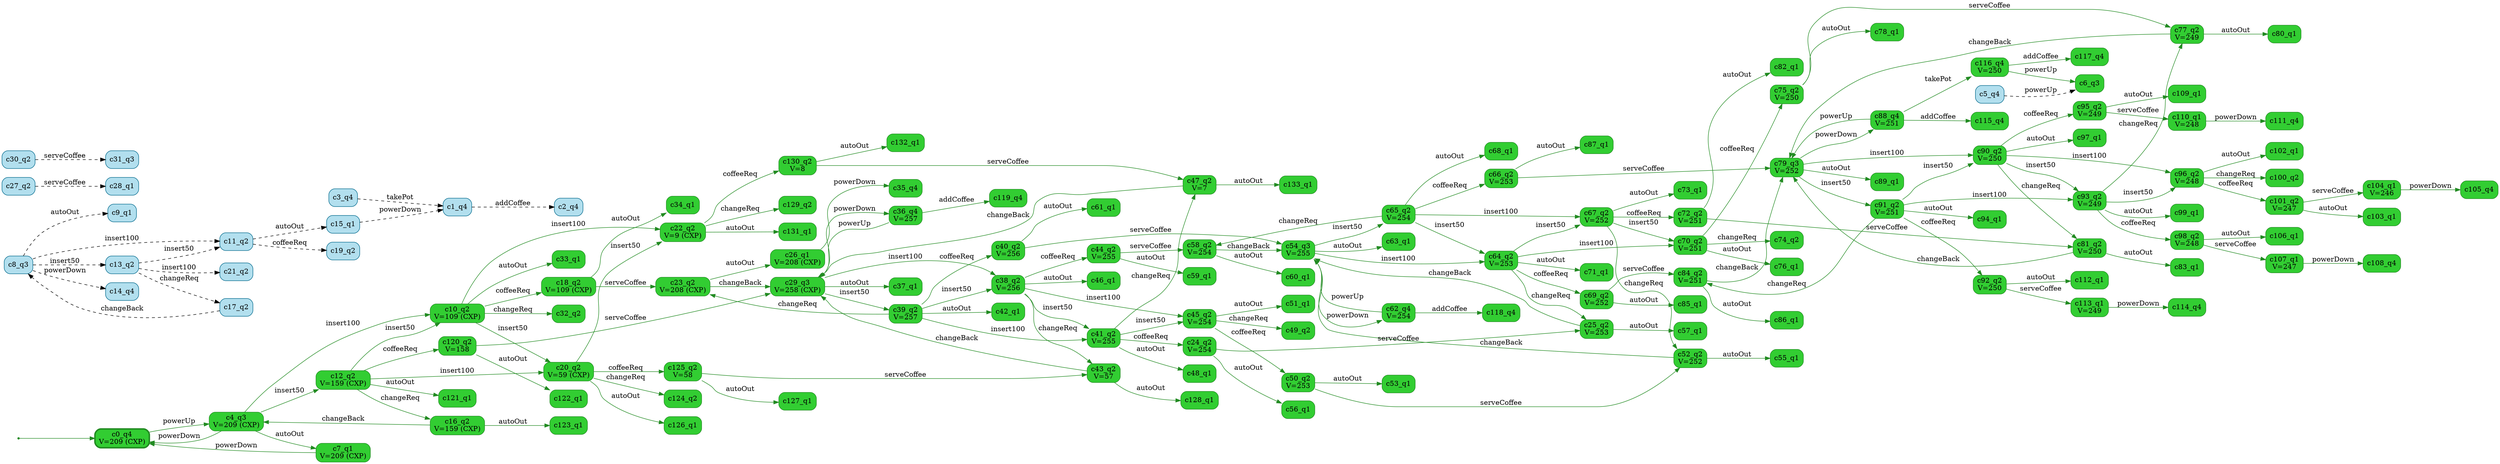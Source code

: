 digraph g {

	rankdir="LR"

	__invisible__[shape="point", color="forestgreen"]
	c0_q4[label="c0_q4\nV=209 (CXP)", shape="box", style="rounded, filled", color="forestgreen", fillcolor="limegreen", penwidth=3] // Initial
	c4_q3[label="c4_q3\nV=209 (CXP)", shape="box", style="rounded, filled", color="forestgreen", fillcolor="limegreen"]
	c7_q1[label="c7_q1\nV=209 (CXP)", shape="box", style="rounded, filled", color="forestgreen", fillcolor="limegreen"]
	c10_q2[label="c10_q2\nV=109 (CXP)", shape="box", style="rounded, filled", color="forestgreen", fillcolor="limegreen"]
	c18_q2[label="c18_q2\nV=109 (CXP)", shape="box", style="rounded, filled", color="forestgreen", fillcolor="limegreen"]
	c23_q2[label="c23_q2\nV=208 (CXP)", shape="box", style="rounded, filled", color="forestgreen", fillcolor="limegreen"]
	c26_q1[label="c26_q1\nV=208 (CXP)", shape="box", style="rounded, filled", color="forestgreen", fillcolor="limegreen"]
	c35_q4[label="c35_q4", shape="box", style="rounded, filled", color="forestgreen", fillcolor="limegreen"]
	c29_q3[label="c29_q3\nV=258 (CXP)", shape="box", style="rounded, filled", color="forestgreen", fillcolor="limegreen"]
	c36_q4[label="c36_q4\nV=257", shape="box", style="rounded, filled", color="forestgreen", fillcolor="limegreen"]
	c119_q4[label="c119_q4", shape="box", style="rounded, filled", color="forestgreen", fillcolor="limegreen"]
	c37_q1[label="c37_q1", shape="box", style="rounded, filled", color="forestgreen", fillcolor="limegreen"]
	c38_q2[label="c38_q2\nV=256", shape="box", style="rounded, filled", color="forestgreen", fillcolor="limegreen"]
	c43_q2[label="c43_q2\nV=57", shape="box", style="rounded, filled", color="forestgreen", fillcolor="limegreen"]
	c128_q1[label="c128_q1", shape="box", style="rounded, filled", color="forestgreen", fillcolor="limegreen"]
	c44_q2[label="c44_q2\nV=255", shape="box", style="rounded, filled", color="forestgreen", fillcolor="limegreen"]
	c58_q2[label="c58_q2\nV=254", shape="box", style="rounded, filled", color="forestgreen", fillcolor="limegreen"]
	c54_q3[label="c54_q3\nV=255", shape="box", style="rounded, filled", color="forestgreen", fillcolor="limegreen"]
	c62_q4[label="c62_q4\nV=254", shape="box", style="rounded, filled", color="forestgreen", fillcolor="limegreen"]
	c118_q4[label="c118_q4", shape="box", style="rounded, filled", color="forestgreen", fillcolor="limegreen"]
	c63_q1[label="c63_q1", shape="box", style="rounded, filled", color="forestgreen", fillcolor="limegreen"]
	c64_q2[label="c64_q2\nV=253", shape="box", style="rounded, filled", color="forestgreen", fillcolor="limegreen"]
	c25_q2[label="c25_q2\nV=253", shape="box", style="rounded, filled", color="forestgreen", fillcolor="limegreen"]
	c57_q1[label="c57_q1", shape="box", style="rounded, filled", color="forestgreen", fillcolor="limegreen"]
	c69_q2[label="c69_q2\nV=252", shape="box", style="rounded, filled", color="forestgreen", fillcolor="limegreen"]
	c84_q2[label="c84_q2\nV=251", shape="box", style="rounded, filled", color="forestgreen", fillcolor="limegreen"]
	c79_q3[label="c79_q3\nV=252", shape="box", style="rounded, filled", color="forestgreen", fillcolor="limegreen"]
	c88_q4[label="c88_q4\nV=251", shape="box", style="rounded, filled", color="forestgreen", fillcolor="limegreen"]
	c115_q4[label="c115_q4", shape="box", style="rounded, filled", color="forestgreen", fillcolor="limegreen"]
	c116_q4[label="c116_q4\nV=250", shape="box", style="rounded, filled", color="forestgreen", fillcolor="limegreen"]
	c117_q4[label="c117_q4", shape="box", style="rounded, filled", color="forestgreen", fillcolor="limegreen"]
	c6_q3[label="c6_q3", shape="box", style="rounded, filled", color="forestgreen", fillcolor="limegreen"]
	c89_q1[label="c89_q1", shape="box", style="rounded, filled", color="forestgreen", fillcolor="limegreen"]
	c90_q2[label="c90_q2\nV=250", shape="box", style="rounded, filled", color="forestgreen", fillcolor="limegreen"]
	c81_q2[label="c81_q2\nV=250", shape="box", style="rounded, filled", color="forestgreen", fillcolor="limegreen"]
	c83_q1[label="c83_q1", shape="box", style="rounded, filled", color="forestgreen", fillcolor="limegreen"]
	c95_q2[label="c95_q2\nV=249", shape="box", style="rounded, filled", color="forestgreen", fillcolor="limegreen"]
	c109_q1[label="c109_q1", shape="box", style="rounded, filled", color="forestgreen", fillcolor="limegreen"]
	c110_q1[label="c110_q1\nV=248", shape="box", style="rounded, filled", color="forestgreen", fillcolor="limegreen"]
	c111_q4[label="c111_q4", shape="box", style="rounded, filled", color="forestgreen", fillcolor="limegreen"]
	c96_q2[label="c96_q2\nV=248", shape="box", style="rounded, filled", color="forestgreen", fillcolor="limegreen"]
	c100_q2[label="c100_q2", shape="box", style="rounded, filled", color="forestgreen", fillcolor="limegreen"]
	c101_q2[label="c101_q2\nV=247", shape="box", style="rounded, filled", color="forestgreen", fillcolor="limegreen"]
	c103_q1[label="c103_q1", shape="box", style="rounded, filled", color="forestgreen", fillcolor="limegreen"]
	c104_q1[label="c104_q1\nV=246", shape="box", style="rounded, filled", color="forestgreen", fillcolor="limegreen"]
	c105_q4[label="c105_q4", shape="box", style="rounded, filled", color="forestgreen", fillcolor="limegreen"]
	c102_q1[label="c102_q1", shape="box", style="rounded, filled", color="forestgreen", fillcolor="limegreen"]
	c93_q2[label="c93_q2\nV=249", shape="box", style="rounded, filled", color="forestgreen", fillcolor="limegreen"]
	c77_q2[label="c77_q2\nV=249", shape="box", style="rounded, filled", color="forestgreen", fillcolor="limegreen"]
	c80_q1[label="c80_q1", shape="box", style="rounded, filled", color="forestgreen", fillcolor="limegreen"]
	c98_q2[label="c98_q2\nV=248", shape="box", style="rounded, filled", color="forestgreen", fillcolor="limegreen"]
	c106_q1[label="c106_q1", shape="box", style="rounded, filled", color="forestgreen", fillcolor="limegreen"]
	c107_q1[label="c107_q1\nV=247", shape="box", style="rounded, filled", color="forestgreen", fillcolor="limegreen"]
	c108_q4[label="c108_q4", shape="box", style="rounded, filled", color="forestgreen", fillcolor="limegreen"]
	c99_q1[label="c99_q1", shape="box", style="rounded, filled", color="forestgreen", fillcolor="limegreen"]
	c97_q1[label="c97_q1", shape="box", style="rounded, filled", color="forestgreen", fillcolor="limegreen"]
	c91_q2[label="c91_q2\nV=251", shape="box", style="rounded, filled", color="forestgreen", fillcolor="limegreen"]
	c92_q2[label="c92_q2\nV=250", shape="box", style="rounded, filled", color="forestgreen", fillcolor="limegreen"]
	c112_q1[label="c112_q1", shape="box", style="rounded, filled", color="forestgreen", fillcolor="limegreen"]
	c113_q1[label="c113_q1\nV=249", shape="box", style="rounded, filled", color="forestgreen", fillcolor="limegreen"]
	c114_q4[label="c114_q4", shape="box", style="rounded, filled", color="forestgreen", fillcolor="limegreen"]
	c94_q1[label="c94_q1", shape="box", style="rounded, filled", color="forestgreen", fillcolor="limegreen"]
	c86_q1[label="c86_q1", shape="box", style="rounded, filled", color="forestgreen", fillcolor="limegreen"]
	c85_q1[label="c85_q1", shape="box", style="rounded, filled", color="forestgreen", fillcolor="limegreen"]
	c70_q2[label="c70_q2\nV=251", shape="box", style="rounded, filled", color="forestgreen", fillcolor="limegreen"]
	c74_q2[label="c74_q2", shape="box", style="rounded, filled", color="forestgreen", fillcolor="limegreen"]
	c75_q2[label="c75_q2\nV=250", shape="box", style="rounded, filled", color="forestgreen", fillcolor="limegreen"]
	c78_q1[label="c78_q1", shape="box", style="rounded, filled", color="forestgreen", fillcolor="limegreen"]
	c76_q1[label="c76_q1", shape="box", style="rounded, filled", color="forestgreen", fillcolor="limegreen"]
	c67_q2[label="c67_q2\nV=252", shape="box", style="rounded, filled", color="forestgreen", fillcolor="limegreen"]
	c52_q2[label="c52_q2\nV=252", shape="box", style="rounded, filled", color="forestgreen", fillcolor="limegreen"]
	c55_q1[label="c55_q1", shape="box", style="rounded, filled", color="forestgreen", fillcolor="limegreen"]
	c72_q2[label="c72_q2\nV=251", shape="box", style="rounded, filled", color="forestgreen", fillcolor="limegreen"]
	c82_q1[label="c82_q1", shape="box", style="rounded, filled", color="forestgreen", fillcolor="limegreen"]
	c73_q1[label="c73_q1", shape="box", style="rounded, filled", color="forestgreen", fillcolor="limegreen"]
	c71_q1[label="c71_q1", shape="box", style="rounded, filled", color="forestgreen", fillcolor="limegreen"]
	c65_q2[label="c65_q2\nV=254", shape="box", style="rounded, filled", color="forestgreen", fillcolor="limegreen"]
	c66_q2[label="c66_q2\nV=253", shape="box", style="rounded, filled", color="forestgreen", fillcolor="limegreen"]
	c87_q1[label="c87_q1", shape="box", style="rounded, filled", color="forestgreen", fillcolor="limegreen"]
	c68_q1[label="c68_q1", shape="box", style="rounded, filled", color="forestgreen", fillcolor="limegreen"]
	c60_q1[label="c60_q1", shape="box", style="rounded, filled", color="forestgreen", fillcolor="limegreen"]
	c59_q1[label="c59_q1", shape="box", style="rounded, filled", color="forestgreen", fillcolor="limegreen"]
	c45_q2[label="c45_q2\nV=254", shape="box", style="rounded, filled", color="forestgreen", fillcolor="limegreen"]
	c49_q2[label="c49_q2", shape="box", style="rounded, filled", color="forestgreen", fillcolor="limegreen"]
	c50_q2[label="c50_q2\nV=253", shape="box", style="rounded, filled", color="forestgreen", fillcolor="limegreen"]
	c53_q1[label="c53_q1", shape="box", style="rounded, filled", color="forestgreen", fillcolor="limegreen"]
	c51_q1[label="c51_q1", shape="box", style="rounded, filled", color="forestgreen", fillcolor="limegreen"]
	c41_q2[label="c41_q2\nV=255", shape="box", style="rounded, filled", color="forestgreen", fillcolor="limegreen"]
	c47_q2[label="c47_q2\nV=7", shape="box", style="rounded, filled", color="forestgreen", fillcolor="limegreen"]
	c133_q1[label="c133_q1", shape="box", style="rounded, filled", color="forestgreen", fillcolor="limegreen"]
	c24_q2[label="c24_q2\nV=254", shape="box", style="rounded, filled", color="forestgreen", fillcolor="limegreen"]
	c56_q1[label="c56_q1", shape="box", style="rounded, filled", color="forestgreen", fillcolor="limegreen"]
	c48_q1[label="c48_q1", shape="box", style="rounded, filled", color="forestgreen", fillcolor="limegreen"]
	c46_q1[label="c46_q1", shape="box", style="rounded, filled", color="forestgreen", fillcolor="limegreen"]
	c39_q2[label="c39_q2\nV=257", shape="box", style="rounded, filled", color="forestgreen", fillcolor="limegreen"]
	c40_q2[label="c40_q2\nV=256", shape="box", style="rounded, filled", color="forestgreen", fillcolor="limegreen"]
	c61_q1[label="c61_q1", shape="box", style="rounded, filled", color="forestgreen", fillcolor="limegreen"]
	c42_q1[label="c42_q1", shape="box", style="rounded, filled", color="forestgreen", fillcolor="limegreen"]
	c34_q1[label="c34_q1", shape="box", style="rounded, filled", color="forestgreen", fillcolor="limegreen"]
	c32_q2[label="c32_q2", shape="box", style="rounded, filled", color="forestgreen", fillcolor="limegreen"]
	c22_q2[label="c22_q2\nV=9 (CXP)", shape="box", style="rounded, filled", color="forestgreen", fillcolor="limegreen"]
	c129_q2[label="c129_q2", shape="box", style="rounded, filled", color="forestgreen", fillcolor="limegreen"]
	c130_q2[label="c130_q2\nV=8", shape="box", style="rounded, filled", color="forestgreen", fillcolor="limegreen"]
	c132_q1[label="c132_q1", shape="box", style="rounded, filled", color="forestgreen", fillcolor="limegreen"]
	c131_q1[label="c131_q1", shape="box", style="rounded, filled", color="forestgreen", fillcolor="limegreen"]
	c20_q2[label="c20_q2\nV=59 (CXP)", shape="box", style="rounded, filled", color="forestgreen", fillcolor="limegreen"]
	c124_q2[label="c124_q2", shape="box", style="rounded, filled", color="forestgreen", fillcolor="limegreen"]
	c125_q2[label="c125_q2\nV=58", shape="box", style="rounded, filled", color="forestgreen", fillcolor="limegreen"]
	c127_q1[label="c127_q1", shape="box", style="rounded, filled", color="forestgreen", fillcolor="limegreen"]
	c126_q1[label="c126_q1", shape="box", style="rounded, filled", color="forestgreen", fillcolor="limegreen"]
	c33_q1[label="c33_q1", shape="box", style="rounded, filled", color="forestgreen", fillcolor="limegreen"]
	c12_q2[label="c12_q2\nV=159 (CXP)", shape="box", style="rounded, filled", color="forestgreen", fillcolor="limegreen"]
	c16_q2[label="c16_q2\nV=159 (CXP)", shape="box", style="rounded, filled", color="forestgreen", fillcolor="limegreen"]
	c123_q1[label="c123_q1", shape="box", style="rounded, filled", color="forestgreen", fillcolor="limegreen"]
	c120_q2[label="c120_q2\nV=158", shape="box", style="rounded, filled", color="forestgreen", fillcolor="limegreen"]
	c122_q1[label="c122_q1", shape="box", style="rounded, filled", color="forestgreen", fillcolor="limegreen"]
	c121_q1[label="c121_q1", shape="box", style="rounded, filled", color="forestgreen", fillcolor="limegreen"]
	c1_q4[label="c1_q4", shape="box", style="rounded, filled", color="deepskyblue4", fillcolor="lightblue2"]
	c2_q4[label="c2_q4", shape="box", style="rounded, filled", color="deepskyblue4", fillcolor="lightblue2"]
	c3_q4[label="c3_q4", shape="box", style="rounded, filled", color="deepskyblue4", fillcolor="lightblue2"]
	c5_q4[label="c5_q4", shape="box", style="rounded, filled", color="deepskyblue4", fillcolor="lightblue2"]
	c8_q3[label="c8_q3", shape="box", style="rounded, filled", color="deepskyblue4", fillcolor="lightblue2"]
	c9_q1[label="c9_q1", shape="box", style="rounded, filled", color="deepskyblue4", fillcolor="lightblue2"]
	c11_q2[label="c11_q2", shape="box", style="rounded, filled", color="deepskyblue4", fillcolor="lightblue2"]
	c13_q2[label="c13_q2", shape="box", style="rounded, filled", color="deepskyblue4", fillcolor="lightblue2"]
	c14_q4[label="c14_q4", shape="box", style="rounded, filled", color="deepskyblue4", fillcolor="lightblue2"]
	c15_q1[label="c15_q1", shape="box", style="rounded, filled", color="deepskyblue4", fillcolor="lightblue2"]
	c17_q2[label="c17_q2", shape="box", style="rounded, filled", color="deepskyblue4", fillcolor="lightblue2"]
	c19_q2[label="c19_q2", shape="box", style="rounded, filled", color="deepskyblue4", fillcolor="lightblue2"]
	c21_q2[label="c21_q2", shape="box", style="rounded, filled", color="deepskyblue4", fillcolor="lightblue2"]
	c27_q2[label="c27_q2", shape="box", style="rounded, filled", color="deepskyblue4", fillcolor="lightblue2"]
	c28_q1[label="c28_q1", shape="box", style="rounded, filled", color="deepskyblue4", fillcolor="lightblue2"]
	c30_q2[label="c30_q2", shape="box", style="rounded, filled", color="deepskyblue4", fillcolor="lightblue2"]
	c31_q3[label="c31_q3", shape="box", style="rounded, filled", color="deepskyblue4", fillcolor="lightblue2"]

	__invisible__ -> c0_q4[color="forestgreen"]
	c0_q4 -> c4_q3[label="powerUp", color="forestgreen"]
	c4_q3 -> c7_q1[label="autoOut", color="forestgreen"]
	c7_q1 -> c0_q4[label="powerDown", color="forestgreen"]
	c4_q3 -> c10_q2[label="insert100", color="forestgreen"]
	c10_q2 -> c18_q2[label="coffeeReq", color="forestgreen"]
	c18_q2 -> c23_q2[label="serveCoffee", color="forestgreen"]
	c23_q2 -> c26_q1[label="autoOut", color="forestgreen"]
	c26_q1 -> c35_q4[label="powerDown", color="forestgreen"]
	c23_q2 -> c29_q3[label="changeBack", color="forestgreen"]
	c29_q3 -> c36_q4[label="powerDown", color="forestgreen"]
	c36_q4 -> c119_q4[label="addCoffee", color="forestgreen"]
	c36_q4 -> c29_q3[label="powerUp", color="forestgreen"]
	c29_q3 -> c37_q1[label="autoOut", color="forestgreen"]
	c29_q3 -> c38_q2[label="insert100", color="forestgreen"]
	c38_q2 -> c43_q2[label="changeReq", color="forestgreen"]
	c43_q2 -> c29_q3[label="changeBack", color="forestgreen"]
	c43_q2 -> c128_q1[label="autoOut", color="forestgreen"]
	c38_q2 -> c44_q2[label="coffeeReq", color="forestgreen"]
	c44_q2 -> c58_q2[label="serveCoffee", color="forestgreen"]
	c58_q2 -> c54_q3[label="changeBack", color="forestgreen"]
	c54_q3 -> c62_q4[label="powerDown", color="forestgreen"]
	c62_q4 -> c118_q4[label="addCoffee", color="forestgreen"]
	c62_q4 -> c54_q3[label="powerUp", color="forestgreen"]
	c54_q3 -> c63_q1[label="autoOut", color="forestgreen"]
	c54_q3 -> c64_q2[label="insert100", color="forestgreen"]
	c64_q2 -> c25_q2[label="changeReq", color="forestgreen"]
	c25_q2 -> c54_q3[label="changeBack", color="forestgreen"]
	c25_q2 -> c57_q1[label="autoOut", color="forestgreen"]
	c64_q2 -> c69_q2[label="coffeeReq", color="forestgreen"]
	c69_q2 -> c84_q2[label="serveCoffee", color="forestgreen"]
	c84_q2 -> c79_q3[label="changeBack", color="forestgreen"]
	c79_q3 -> c88_q4[label="powerDown", color="forestgreen"]
	c88_q4 -> c115_q4[label="addCoffee", color="forestgreen"]
	c88_q4 -> c116_q4[label="takePot", color="forestgreen"]
	c116_q4 -> c117_q4[label="addCoffee", color="forestgreen"]
	c116_q4 -> c6_q3[label="powerUp", color="forestgreen"]
	c88_q4 -> c79_q3[label="powerUp", color="forestgreen"]
	c79_q3 -> c89_q1[label="autoOut", color="forestgreen"]
	c79_q3 -> c90_q2[label="insert100", color="forestgreen"]
	c90_q2 -> c81_q2[label="changeReq", color="forestgreen"]
	c81_q2 -> c79_q3[label="changeBack", color="forestgreen"]
	c81_q2 -> c83_q1[label="autoOut", color="forestgreen"]
	c90_q2 -> c95_q2[label="coffeeReq", color="forestgreen"]
	c95_q2 -> c109_q1[label="autoOut", color="forestgreen"]
	c95_q2 -> c110_q1[label="serveCoffee", color="forestgreen"]
	c110_q1 -> c111_q4[label="powerDown", color="forestgreen"]
	c90_q2 -> c96_q2[label="insert100", color="forestgreen"]
	c96_q2 -> c100_q2[label="changeReq", color="forestgreen"]
	c96_q2 -> c101_q2[label="coffeeReq", color="forestgreen"]
	c101_q2 -> c103_q1[label="autoOut", color="forestgreen"]
	c101_q2 -> c104_q1[label="serveCoffee", color="forestgreen"]
	c104_q1 -> c105_q4[label="powerDown", color="forestgreen"]
	c96_q2 -> c102_q1[label="autoOut", color="forestgreen"]
	c90_q2 -> c93_q2[label="insert50", color="forestgreen"]
	c93_q2 -> c77_q2[label="changeReq", color="forestgreen"]
	c77_q2 -> c79_q3[label="changeBack", color="forestgreen"]
	c77_q2 -> c80_q1[label="autoOut", color="forestgreen"]
	c93_q2 -> c98_q2[label="coffeeReq", color="forestgreen"]
	c98_q2 -> c106_q1[label="autoOut", color="forestgreen"]
	c98_q2 -> c107_q1[label="serveCoffee", color="forestgreen"]
	c107_q1 -> c108_q4[label="powerDown", color="forestgreen"]
	c93_q2 -> c96_q2[label="insert50", color="forestgreen"]
	c93_q2 -> c99_q1[label="autoOut", color="forestgreen"]
	c90_q2 -> c97_q1[label="autoOut", color="forestgreen"]
	c79_q3 -> c91_q2[label="insert50", color="forestgreen"]
	c91_q2 -> c84_q2[label="changeReq", color="forestgreen"]
	c91_q2 -> c92_q2[label="coffeeReq", color="forestgreen"]
	c92_q2 -> c112_q1[label="autoOut", color="forestgreen"]
	c92_q2 -> c113_q1[label="serveCoffee", color="forestgreen"]
	c113_q1 -> c114_q4[label="powerDown", color="forestgreen"]
	c91_q2 -> c93_q2[label="insert100", color="forestgreen"]
	c91_q2 -> c90_q2[label="insert50", color="forestgreen"]
	c91_q2 -> c94_q1[label="autoOut", color="forestgreen"]
	c84_q2 -> c86_q1[label="autoOut", color="forestgreen"]
	c69_q2 -> c85_q1[label="autoOut", color="forestgreen"]
	c64_q2 -> c70_q2[label="insert100", color="forestgreen"]
	c70_q2 -> c74_q2[label="changeReq", color="forestgreen"]
	c70_q2 -> c75_q2[label="coffeeReq", color="forestgreen"]
	c75_q2 -> c77_q2[label="serveCoffee", color="forestgreen"]
	c75_q2 -> c78_q1[label="autoOut", color="forestgreen"]
	c70_q2 -> c76_q1[label="autoOut", color="forestgreen"]
	c64_q2 -> c67_q2[label="insert50", color="forestgreen"]
	c67_q2 -> c52_q2[label="changeReq", color="forestgreen"]
	c52_q2 -> c54_q3[label="changeBack", color="forestgreen"]
	c52_q2 -> c55_q1[label="autoOut", color="forestgreen"]
	c67_q2 -> c72_q2[label="coffeeReq", color="forestgreen"]
	c72_q2 -> c81_q2[label="serveCoffee", color="forestgreen"]
	c72_q2 -> c82_q1[label="autoOut", color="forestgreen"]
	c67_q2 -> c70_q2[label="insert50", color="forestgreen"]
	c67_q2 -> c73_q1[label="autoOut", color="forestgreen"]
	c64_q2 -> c71_q1[label="autoOut", color="forestgreen"]
	c54_q3 -> c65_q2[label="insert50", color="forestgreen"]
	c65_q2 -> c58_q2[label="changeReq", color="forestgreen"]
	c65_q2 -> c66_q2[label="coffeeReq", color="forestgreen"]
	c66_q2 -> c79_q3[label="serveCoffee", color="forestgreen"]
	c66_q2 -> c87_q1[label="autoOut", color="forestgreen"]
	c65_q2 -> c67_q2[label="insert100", color="forestgreen"]
	c65_q2 -> c64_q2[label="insert50", color="forestgreen"]
	c65_q2 -> c68_q1[label="autoOut", color="forestgreen"]
	c58_q2 -> c60_q1[label="autoOut", color="forestgreen"]
	c44_q2 -> c59_q1[label="autoOut", color="forestgreen"]
	c38_q2 -> c45_q2[label="insert100", color="forestgreen"]
	c45_q2 -> c49_q2[label="changeReq", color="forestgreen"]
	c45_q2 -> c50_q2[label="coffeeReq", color="forestgreen"]
	c50_q2 -> c52_q2[label="serveCoffee", color="forestgreen"]
	c50_q2 -> c53_q1[label="autoOut", color="forestgreen"]
	c45_q2 -> c51_q1[label="autoOut", color="forestgreen"]
	c38_q2 -> c41_q2[label="insert50", color="forestgreen"]
	c41_q2 -> c47_q2[label="changeReq", color="forestgreen"]
	c47_q2 -> c29_q3[label="changeBack", color="forestgreen"]
	c47_q2 -> c133_q1[label="autoOut", color="forestgreen"]
	c41_q2 -> c24_q2[label="coffeeReq", color="forestgreen"]
	c24_q2 -> c25_q2[label="serveCoffee", color="forestgreen"]
	c24_q2 -> c56_q1[label="autoOut", color="forestgreen"]
	c41_q2 -> c45_q2[label="insert50", color="forestgreen"]
	c41_q2 -> c48_q1[label="autoOut", color="forestgreen"]
	c38_q2 -> c46_q1[label="autoOut", color="forestgreen"]
	c29_q3 -> c39_q2[label="insert50", color="forestgreen"]
	c39_q2 -> c23_q2[label="changeReq", color="forestgreen"]
	c39_q2 -> c40_q2[label="coffeeReq", color="forestgreen"]
	c40_q2 -> c54_q3[label="serveCoffee", color="forestgreen"]
	c40_q2 -> c61_q1[label="autoOut", color="forestgreen"]
	c39_q2 -> c41_q2[label="insert100", color="forestgreen"]
	c39_q2 -> c38_q2[label="insert50", color="forestgreen"]
	c39_q2 -> c42_q1[label="autoOut", color="forestgreen"]
	c18_q2 -> c34_q1[label="autoOut", color="forestgreen"]
	c10_q2 -> c32_q2[label="changeReq", color="forestgreen"]
	c10_q2 -> c22_q2[label="insert100", color="forestgreen"]
	c22_q2 -> c129_q2[label="changeReq", color="forestgreen"]
	c22_q2 -> c130_q2[label="coffeeReq", color="forestgreen"]
	c130_q2 -> c47_q2[label="serveCoffee", color="forestgreen"]
	c130_q2 -> c132_q1[label="autoOut", color="forestgreen"]
	c22_q2 -> c131_q1[label="autoOut", color="forestgreen"]
	c10_q2 -> c20_q2[label="insert50", color="forestgreen"]
	c20_q2 -> c22_q2[label="insert50", color="forestgreen"]
	c20_q2 -> c124_q2[label="changeReq", color="forestgreen"]
	c20_q2 -> c125_q2[label="coffeeReq", color="forestgreen"]
	c125_q2 -> c43_q2[label="serveCoffee", color="forestgreen"]
	c125_q2 -> c127_q1[label="autoOut", color="forestgreen"]
	c20_q2 -> c126_q1[label="autoOut", color="forestgreen"]
	c10_q2 -> c33_q1[label="autoOut", color="forestgreen"]
	c4_q3 -> c12_q2[label="insert50", color="forestgreen"]
	c12_q2 -> c16_q2[label="changeReq", color="forestgreen"]
	c16_q2 -> c4_q3[label="changeBack", color="forestgreen"]
	c16_q2 -> c123_q1[label="autoOut", color="forestgreen"]
	c12_q2 -> c20_q2[label="insert100", color="forestgreen"]
	c12_q2 -> c120_q2[label="coffeeReq", color="forestgreen"]
	c120_q2 -> c29_q3[label="serveCoffee", color="forestgreen"]
	c120_q2 -> c122_q1[label="autoOut", color="forestgreen"]
	c12_q2 -> c10_q2[label="insert50", color="forestgreen"]
	c12_q2 -> c121_q1[label="autoOut", color="forestgreen"]
	c4_q3 -> c0_q4[label="powerDown", color="forestgreen"]
	c1_q4 -> c2_q4[label="addCoffee", color="black", style="dashed"]
	c3_q4 -> c1_q4[label="takePot", color="black", style="dashed"]
	c5_q4 -> c6_q3[label="powerUp", color="black", style="dashed"]
	c8_q3 -> c9_q1[label="autoOut", color="black", style="dashed"]
	c8_q3 -> c11_q2[label="insert100", color="black", style="dashed"]
	c8_q3 -> c13_q2[label="insert50", color="black", style="dashed"]
	c8_q3 -> c14_q4[label="powerDown", color="black", style="dashed"]
	c15_q1 -> c1_q4[label="powerDown", color="black", style="dashed"]
	c13_q2 -> c17_q2[label="changeReq", color="black", style="dashed"]
	c11_q2 -> c19_q2[label="coffeeReq", color="black", style="dashed"]
	c13_q2 -> c21_q2[label="insert100", color="black", style="dashed"]
	c13_q2 -> c11_q2[label="insert50", color="black", style="dashed"]
	c11_q2 -> c15_q1[label="autoOut", color="black", style="dashed"]
	c27_q2 -> c28_q1[label="serveCoffee", color="black", style="dashed"]
	c17_q2 -> c8_q3[label="changeBack", color="black", style="dashed"]
	c30_q2 -> c31_q3[label="serveCoffee", color="black", style="dashed"]

}
